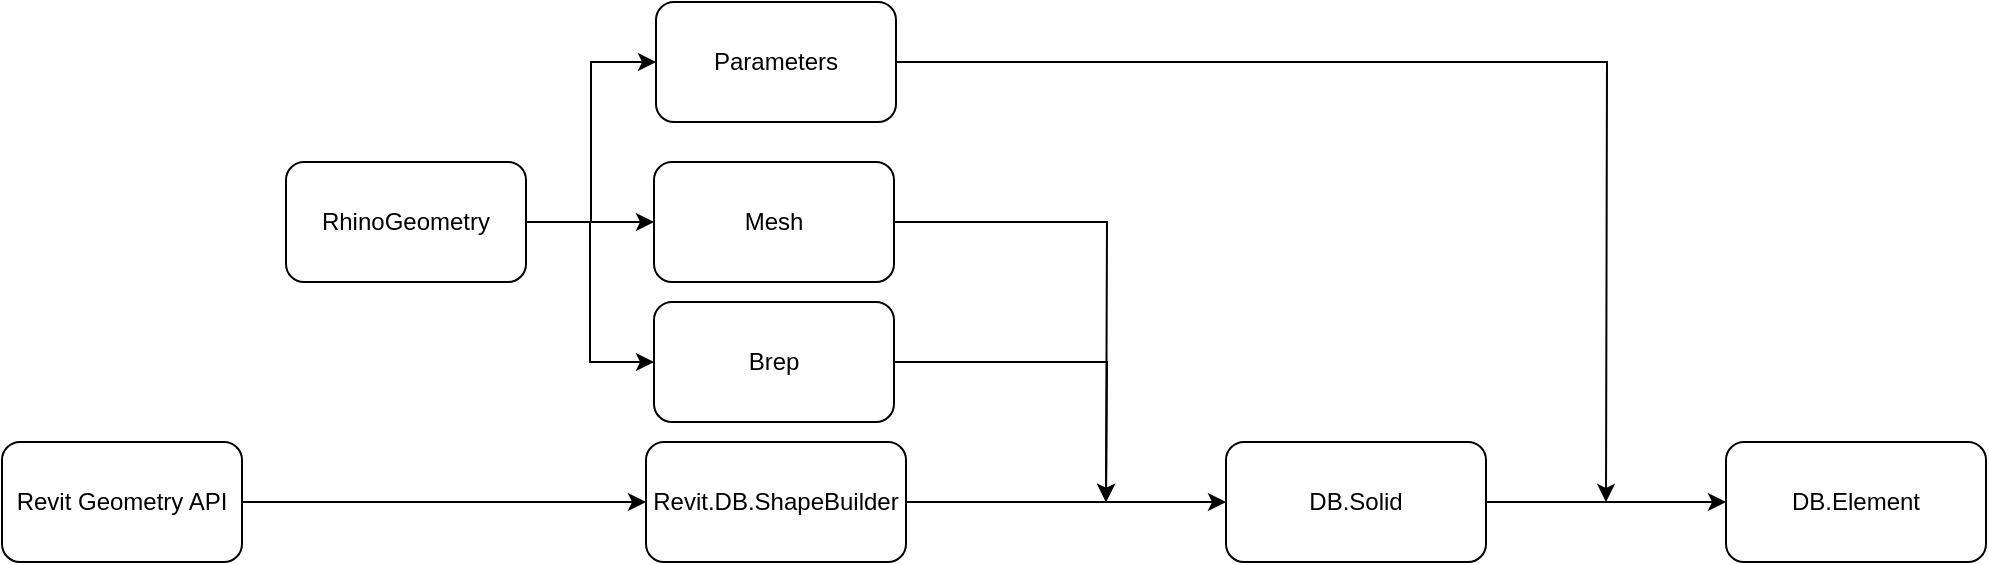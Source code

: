 <mxfile version="13.9.9" type="github">
  <diagram id="WkqkpthZm6sY3ciMsQY8" name="Page-1">
    <mxGraphModel dx="445" dy="120" grid="0" gridSize="10" guides="1" tooltips="0" connect="1" arrows="1" fold="1" page="0" pageScale="1" pageWidth="827" pageHeight="1169" math="0" shadow="0">
      <root>
        <mxCell id="0" />
        <mxCell id="1" parent="0" />
        <mxCell id="V5rBz6ozKF_ae6FL3Usa-3" style="edgeStyle=orthogonalEdgeStyle;rounded=0;orthogonalLoop=1;jettySize=auto;html=1;entryX=0;entryY=0.5;entryDx=0;entryDy=0;" edge="1" parent="1" source="V5rBz6ozKF_ae6FL3Usa-1" target="V5rBz6ozKF_ae6FL3Usa-2">
          <mxGeometry relative="1" as="geometry" />
        </mxCell>
        <mxCell id="V5rBz6ozKF_ae6FL3Usa-1" value="Revit Geometry API" style="rounded=1;whiteSpace=wrap;html=1;" vertex="1" parent="1">
          <mxGeometry x="-162" y="290" width="120" height="60" as="geometry" />
        </mxCell>
        <mxCell id="V5rBz6ozKF_ae6FL3Usa-11" style="edgeStyle=orthogonalEdgeStyle;rounded=0;orthogonalLoop=1;jettySize=auto;html=1;entryX=0;entryY=0.5;entryDx=0;entryDy=0;" edge="1" parent="1" source="V5rBz6ozKF_ae6FL3Usa-2" target="V5rBz6ozKF_ae6FL3Usa-9">
          <mxGeometry relative="1" as="geometry" />
        </mxCell>
        <mxCell id="V5rBz6ozKF_ae6FL3Usa-2" value="Revit.DB.ShapeBuilder" style="rounded=1;whiteSpace=wrap;html=1;" vertex="1" parent="1">
          <mxGeometry x="160" y="290" width="130" height="60" as="geometry" />
        </mxCell>
        <mxCell id="V5rBz6ozKF_ae6FL3Usa-6" style="edgeStyle=orthogonalEdgeStyle;rounded=0;orthogonalLoop=1;jettySize=auto;html=1;entryX=0;entryY=0.5;entryDx=0;entryDy=0;" edge="1" parent="1" source="V5rBz6ozKF_ae6FL3Usa-4" target="V5rBz6ozKF_ae6FL3Usa-5">
          <mxGeometry relative="1" as="geometry" />
        </mxCell>
        <mxCell id="V5rBz6ozKF_ae6FL3Usa-8" style="edgeStyle=orthogonalEdgeStyle;rounded=0;orthogonalLoop=1;jettySize=auto;html=1;entryX=0;entryY=0.5;entryDx=0;entryDy=0;" edge="1" parent="1" source="V5rBz6ozKF_ae6FL3Usa-4" target="V5rBz6ozKF_ae6FL3Usa-7">
          <mxGeometry relative="1" as="geometry" />
        </mxCell>
        <mxCell id="V5rBz6ozKF_ae6FL3Usa-15" style="edgeStyle=orthogonalEdgeStyle;rounded=0;orthogonalLoop=1;jettySize=auto;html=1;entryX=0;entryY=0.5;entryDx=0;entryDy=0;" edge="1" parent="1" source="V5rBz6ozKF_ae6FL3Usa-4" target="V5rBz6ozKF_ae6FL3Usa-14">
          <mxGeometry relative="1" as="geometry" />
        </mxCell>
        <mxCell id="V5rBz6ozKF_ae6FL3Usa-4" value="RhinoGeometry" style="rounded=1;whiteSpace=wrap;html=1;" vertex="1" parent="1">
          <mxGeometry x="-20" y="150" width="120" height="60" as="geometry" />
        </mxCell>
        <mxCell id="V5rBz6ozKF_ae6FL3Usa-13" style="edgeStyle=orthogonalEdgeStyle;rounded=0;orthogonalLoop=1;jettySize=auto;html=1;" edge="1" parent="1" source="V5rBz6ozKF_ae6FL3Usa-5">
          <mxGeometry relative="1" as="geometry">
            <mxPoint x="390" y="320" as="targetPoint" />
          </mxGeometry>
        </mxCell>
        <mxCell id="V5rBz6ozKF_ae6FL3Usa-5" value="Mesh" style="rounded=1;whiteSpace=wrap;html=1;" vertex="1" parent="1">
          <mxGeometry x="164" y="150" width="120" height="60" as="geometry" />
        </mxCell>
        <mxCell id="V5rBz6ozKF_ae6FL3Usa-12" style="edgeStyle=orthogonalEdgeStyle;rounded=0;orthogonalLoop=1;jettySize=auto;html=1;" edge="1" parent="1" source="V5rBz6ozKF_ae6FL3Usa-7">
          <mxGeometry relative="1" as="geometry">
            <mxPoint x="390" y="320" as="targetPoint" />
          </mxGeometry>
        </mxCell>
        <mxCell id="V5rBz6ozKF_ae6FL3Usa-7" value="Brep" style="rounded=1;whiteSpace=wrap;html=1;" vertex="1" parent="1">
          <mxGeometry x="164" y="220" width="120" height="60" as="geometry" />
        </mxCell>
        <mxCell id="V5rBz6ozKF_ae6FL3Usa-17" style="edgeStyle=orthogonalEdgeStyle;rounded=0;orthogonalLoop=1;jettySize=auto;html=1;" edge="1" parent="1" source="V5rBz6ozKF_ae6FL3Usa-9" target="V5rBz6ozKF_ae6FL3Usa-16">
          <mxGeometry relative="1" as="geometry" />
        </mxCell>
        <mxCell id="V5rBz6ozKF_ae6FL3Usa-9" value="DB.Solid" style="rounded=1;whiteSpace=wrap;html=1;" vertex="1" parent="1">
          <mxGeometry x="450" y="290" width="130" height="60" as="geometry" />
        </mxCell>
        <mxCell id="V5rBz6ozKF_ae6FL3Usa-18" style="edgeStyle=orthogonalEdgeStyle;rounded=0;orthogonalLoop=1;jettySize=auto;html=1;" edge="1" parent="1" source="V5rBz6ozKF_ae6FL3Usa-14">
          <mxGeometry relative="1" as="geometry">
            <mxPoint x="640" y="320" as="targetPoint" />
          </mxGeometry>
        </mxCell>
        <mxCell id="V5rBz6ozKF_ae6FL3Usa-14" value="Parameters" style="rounded=1;whiteSpace=wrap;html=1;" vertex="1" parent="1">
          <mxGeometry x="165" y="70" width="120" height="60" as="geometry" />
        </mxCell>
        <mxCell id="V5rBz6ozKF_ae6FL3Usa-16" value="DB.Element" style="rounded=1;whiteSpace=wrap;html=1;" vertex="1" parent="1">
          <mxGeometry x="700" y="290" width="130" height="60" as="geometry" />
        </mxCell>
      </root>
    </mxGraphModel>
  </diagram>
</mxfile>
